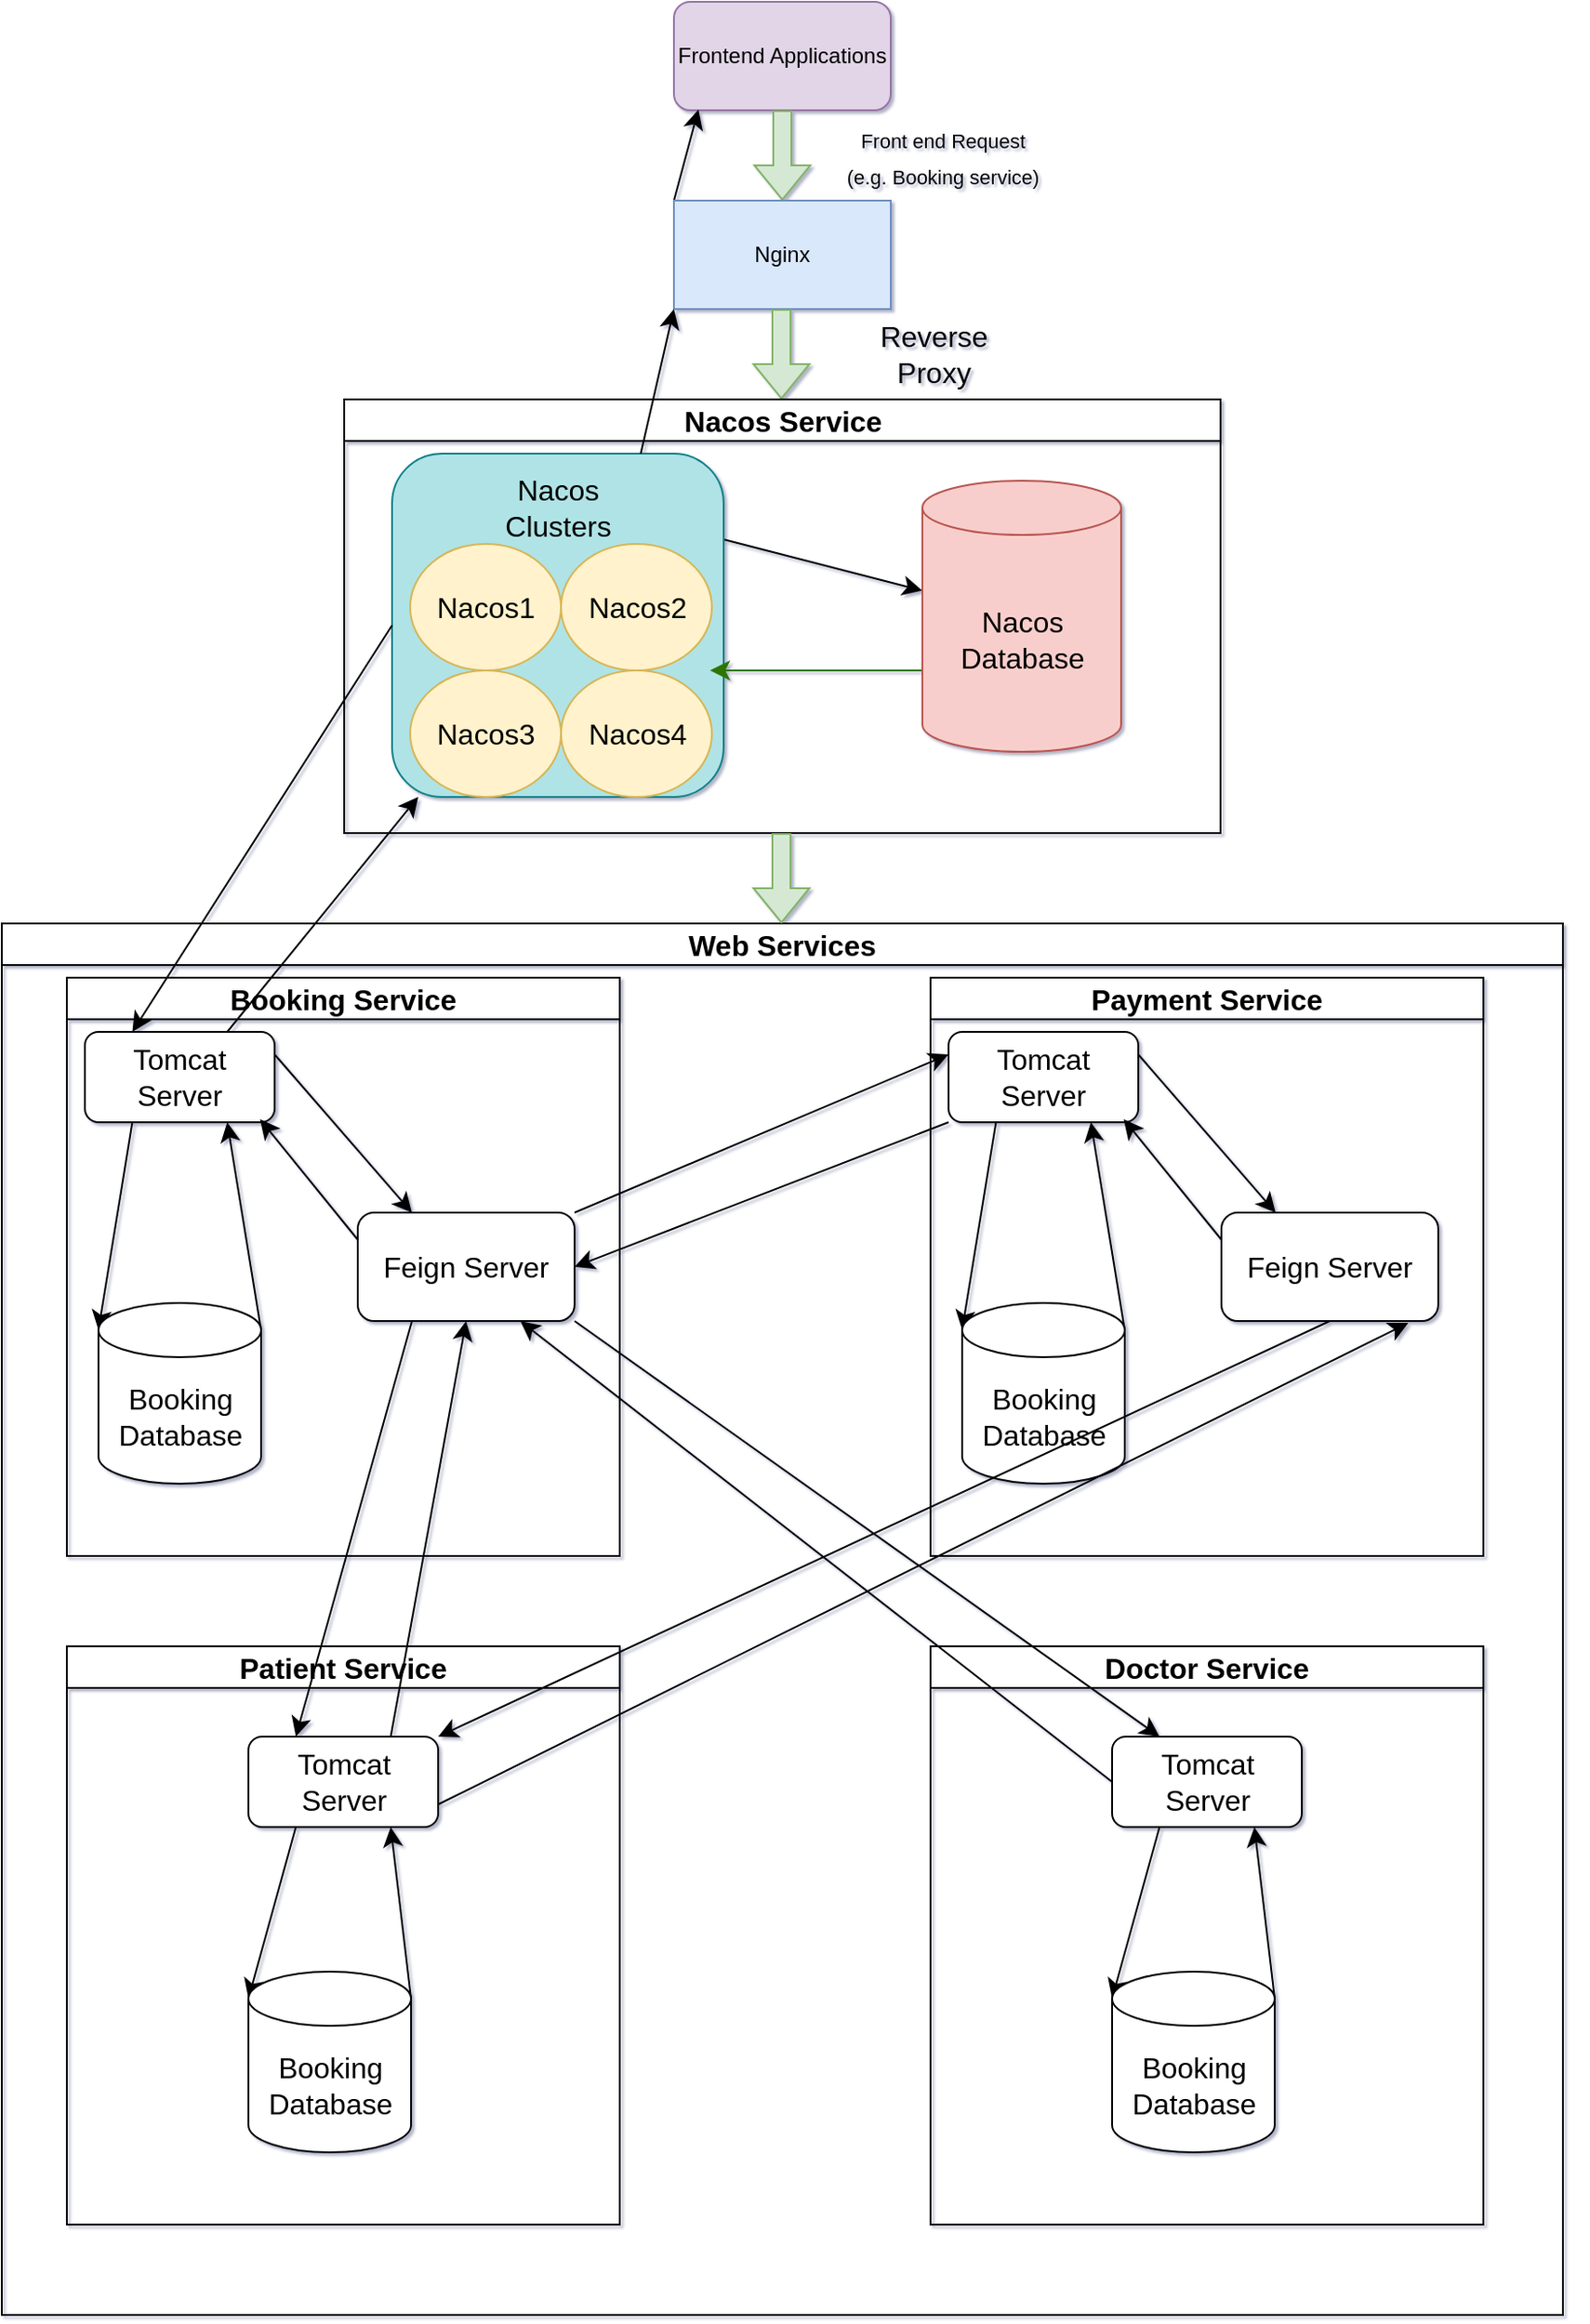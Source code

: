 <mxfile version="21.6.1" type="device">
  <diagram name="Page-1" id="5f0bae14-7c28-e335-631c-24af17079c00">
    <mxGraphModel dx="2047" dy="1382" grid="1" gridSize="10" guides="1" tooltips="1" connect="1" arrows="1" fold="1" page="1" pageScale="1" pageWidth="4681" pageHeight="3300" background="none" math="0" shadow="1">
      <root>
        <mxCell id="0" />
        <mxCell id="1" parent="0" />
        <mxCell id="jPvqtnYLJRj_eyyXHJ-Q-1" value="Frontend Applications" style="rounded=1;whiteSpace=wrap;html=1;fillColor=#e1d5e7;strokeColor=#9673a6;" parent="1" vertex="1">
          <mxGeometry x="2206" y="160" width="120" height="60" as="geometry" />
        </mxCell>
        <mxCell id="jPvqtnYLJRj_eyyXHJ-Q-2" value="" style="shape=flexArrow;endArrow=classic;html=1;rounded=0;exitX=0.5;exitY=1;exitDx=0;exitDy=0;fillColor=#d5e8d4;strokeColor=#82b366;" parent="1" source="jPvqtnYLJRj_eyyXHJ-Q-1" edge="1">
          <mxGeometry width="50" height="50" relative="1" as="geometry">
            <mxPoint x="2226" y="390" as="sourcePoint" />
            <mxPoint x="2266" y="270" as="targetPoint" />
          </mxGeometry>
        </mxCell>
        <mxCell id="t3KPmfPiuo9anuLnNl-u-99" style="edgeStyle=none;curved=1;rounded=0;orthogonalLoop=1;jettySize=auto;html=1;exitX=0;exitY=0;exitDx=0;exitDy=0;entryX=0.113;entryY=0.993;entryDx=0;entryDy=0;entryPerimeter=0;fontSize=12;startSize=8;endSize=8;" edge="1" parent="1" source="jPvqtnYLJRj_eyyXHJ-Q-3" target="jPvqtnYLJRj_eyyXHJ-Q-1">
          <mxGeometry relative="1" as="geometry" />
        </mxCell>
        <mxCell id="jPvqtnYLJRj_eyyXHJ-Q-3" value="Nginx" style="rounded=0;whiteSpace=wrap;html=1;fillColor=#dae8fc;strokeColor=#6c8ebf;" parent="1" vertex="1">
          <mxGeometry x="2206" y="270" width="120" height="60" as="geometry" />
        </mxCell>
        <mxCell id="t3KPmfPiuo9anuLnNl-u-4" value="" style="shape=flexArrow;endArrow=classic;html=1;rounded=0;exitX=0.5;exitY=1;exitDx=0;exitDy=0;fillColor=#d5e8d4;strokeColor=#82b366;" edge="1" parent="1">
          <mxGeometry width="50" height="50" relative="1" as="geometry">
            <mxPoint x="2265.5" y="330" as="sourcePoint" />
            <mxPoint x="2265.5" y="380" as="targetPoint" />
          </mxGeometry>
        </mxCell>
        <mxCell id="t3KPmfPiuo9anuLnNl-u-5" value="&lt;font style=&quot;font-size: 11px;&quot;&gt;Front end Request (e.g. Booking service)&lt;/font&gt;" style="text;html=1;strokeColor=none;fillColor=none;align=center;verticalAlign=middle;whiteSpace=wrap;rounded=0;fontSize=16;" vertex="1" parent="1">
          <mxGeometry x="2300" y="230" width="110" height="30" as="geometry" />
        </mxCell>
        <mxCell id="t3KPmfPiuo9anuLnNl-u-6" value="Nacos Service" style="swimlane;whiteSpace=wrap;html=1;fontSize=16;" vertex="1" parent="1">
          <mxGeometry x="2023.5" y="380" width="485" height="240" as="geometry" />
        </mxCell>
        <mxCell id="t3KPmfPiuo9anuLnNl-u-10" value="" style="edgeStyle=none;curved=1;rounded=0;orthogonalLoop=1;jettySize=auto;html=1;fontSize=12;startSize=8;endSize=8;exitX=1;exitY=0.25;exitDx=0;exitDy=0;" edge="1" parent="t3KPmfPiuo9anuLnNl-u-6" source="t3KPmfPiuo9anuLnNl-u-1" target="t3KPmfPiuo9anuLnNl-u-9">
          <mxGeometry relative="1" as="geometry" />
        </mxCell>
        <mxCell id="t3KPmfPiuo9anuLnNl-u-1" value="" style="rounded=1;whiteSpace=wrap;html=1;fillColor=#b0e3e6;strokeColor=#0e8088;" vertex="1" parent="t3KPmfPiuo9anuLnNl-u-6">
          <mxGeometry x="26.5" y="30" width="183.5" height="190" as="geometry" />
        </mxCell>
        <mxCell id="t3KPmfPiuo9anuLnNl-u-11" style="edgeStyle=none;curved=1;rounded=0;orthogonalLoop=1;jettySize=auto;html=1;exitX=0;exitY=0;exitDx=0;exitDy=105;exitPerimeter=0;fontSize=12;startSize=8;endSize=8;fillColor=#60a917;strokeColor=#2D7600;" edge="1" parent="t3KPmfPiuo9anuLnNl-u-6" source="t3KPmfPiuo9anuLnNl-u-9">
          <mxGeometry relative="1" as="geometry">
            <mxPoint x="202.5" y="150" as="targetPoint" />
          </mxGeometry>
        </mxCell>
        <mxCell id="t3KPmfPiuo9anuLnNl-u-9" value="Nacos Database" style="shape=cylinder3;whiteSpace=wrap;html=1;boundedLbl=1;backgroundOutline=1;size=15;fontSize=16;fillColor=#f8cecc;strokeColor=#b85450;" vertex="1" parent="t3KPmfPiuo9anuLnNl-u-6">
          <mxGeometry x="320" y="45" width="110" height="150" as="geometry" />
        </mxCell>
        <mxCell id="t3KPmfPiuo9anuLnNl-u-102" value="Nacos1" style="ellipse;whiteSpace=wrap;html=1;fontSize=16;fillColor=#fff2cc;strokeColor=#d6b656;" vertex="1" parent="t3KPmfPiuo9anuLnNl-u-6">
          <mxGeometry x="36.5" y="80" width="83.5" height="70" as="geometry" />
        </mxCell>
        <mxCell id="t3KPmfPiuo9anuLnNl-u-107" value="Nacos2" style="ellipse;whiteSpace=wrap;html=1;fontSize=16;fillColor=#fff2cc;strokeColor=#d6b656;" vertex="1" parent="t3KPmfPiuo9anuLnNl-u-6">
          <mxGeometry x="120" y="80" width="83.5" height="70" as="geometry" />
        </mxCell>
        <mxCell id="t3KPmfPiuo9anuLnNl-u-108" value="Nacos3" style="ellipse;whiteSpace=wrap;html=1;fontSize=16;fillColor=#fff2cc;strokeColor=#d6b656;" vertex="1" parent="t3KPmfPiuo9anuLnNl-u-6">
          <mxGeometry x="36.5" y="150" width="83.5" height="70" as="geometry" />
        </mxCell>
        <mxCell id="t3KPmfPiuo9anuLnNl-u-109" value="Nacos4" style="ellipse;whiteSpace=wrap;html=1;fontSize=16;fillColor=#fff2cc;strokeColor=#d6b656;" vertex="1" parent="t3KPmfPiuo9anuLnNl-u-6">
          <mxGeometry x="120" y="150" width="83.5" height="70" as="geometry" />
        </mxCell>
        <mxCell id="t3KPmfPiuo9anuLnNl-u-110" value="Nacos Clusters" style="text;html=1;strokeColor=none;fillColor=none;align=center;verticalAlign=middle;whiteSpace=wrap;rounded=0;fontSize=16;" vertex="1" parent="t3KPmfPiuo9anuLnNl-u-6">
          <mxGeometry x="88.25" y="45" width="60" height="30" as="geometry" />
        </mxCell>
        <mxCell id="t3KPmfPiuo9anuLnNl-u-12" value="Web Services" style="swimlane;whiteSpace=wrap;html=1;fontSize=16;" vertex="1" parent="1">
          <mxGeometry x="1834" y="670" width="864" height="770" as="geometry" />
        </mxCell>
        <mxCell id="t3KPmfPiuo9anuLnNl-u-21" value="Booking Service" style="swimlane;whiteSpace=wrap;html=1;fontSize=16;" vertex="1" parent="t3KPmfPiuo9anuLnNl-u-12">
          <mxGeometry x="36" y="30" width="306" height="320" as="geometry" />
        </mxCell>
        <mxCell id="t3KPmfPiuo9anuLnNl-u-55" style="edgeStyle=none;curved=1;rounded=0;orthogonalLoop=1;jettySize=auto;html=1;exitX=0.25;exitY=1;exitDx=0;exitDy=0;entryX=0;entryY=0;entryDx=0;entryDy=15;entryPerimeter=0;fontSize=12;startSize=8;endSize=8;" edge="1" parent="t3KPmfPiuo9anuLnNl-u-21" source="t3KPmfPiuo9anuLnNl-u-23" target="t3KPmfPiuo9anuLnNl-u-25">
          <mxGeometry relative="1" as="geometry" />
        </mxCell>
        <mxCell id="t3KPmfPiuo9anuLnNl-u-58" style="edgeStyle=none;curved=1;rounded=0;orthogonalLoop=1;jettySize=auto;html=1;exitX=1;exitY=0.25;exitDx=0;exitDy=0;entryX=0.25;entryY=0;entryDx=0;entryDy=0;fontSize=12;startSize=8;endSize=8;" edge="1" parent="t3KPmfPiuo9anuLnNl-u-21" source="t3KPmfPiuo9anuLnNl-u-23" target="t3KPmfPiuo9anuLnNl-u-57">
          <mxGeometry relative="1" as="geometry" />
        </mxCell>
        <mxCell id="t3KPmfPiuo9anuLnNl-u-23" value="Tomcat Server" style="rounded=1;whiteSpace=wrap;html=1;fontSize=16;" vertex="1" parent="t3KPmfPiuo9anuLnNl-u-21">
          <mxGeometry x="10" y="30" width="105" height="50" as="geometry" />
        </mxCell>
        <mxCell id="t3KPmfPiuo9anuLnNl-u-56" style="edgeStyle=none;curved=1;rounded=0;orthogonalLoop=1;jettySize=auto;html=1;exitX=1;exitY=0;exitDx=0;exitDy=15;exitPerimeter=0;entryX=0.75;entryY=1;entryDx=0;entryDy=0;fontSize=12;startSize=8;endSize=8;" edge="1" parent="t3KPmfPiuo9anuLnNl-u-21" source="t3KPmfPiuo9anuLnNl-u-25" target="t3KPmfPiuo9anuLnNl-u-23">
          <mxGeometry relative="1" as="geometry" />
        </mxCell>
        <mxCell id="t3KPmfPiuo9anuLnNl-u-25" value="Booking Database" style="shape=cylinder3;whiteSpace=wrap;html=1;boundedLbl=1;backgroundOutline=1;size=15;fontSize=16;" vertex="1" parent="t3KPmfPiuo9anuLnNl-u-21">
          <mxGeometry x="17.5" y="180" width="90" height="100" as="geometry" />
        </mxCell>
        <mxCell id="t3KPmfPiuo9anuLnNl-u-59" style="edgeStyle=none;curved=1;rounded=0;orthogonalLoop=1;jettySize=auto;html=1;exitX=0;exitY=0.25;exitDx=0;exitDy=0;entryX=0.923;entryY=0.967;entryDx=0;entryDy=0;entryPerimeter=0;fontSize=12;startSize=8;endSize=8;" edge="1" parent="t3KPmfPiuo9anuLnNl-u-21" source="t3KPmfPiuo9anuLnNl-u-57" target="t3KPmfPiuo9anuLnNl-u-23">
          <mxGeometry relative="1" as="geometry" />
        </mxCell>
        <mxCell id="t3KPmfPiuo9anuLnNl-u-57" value="Feign Server" style="rounded=1;whiteSpace=wrap;html=1;fontSize=16;" vertex="1" parent="t3KPmfPiuo9anuLnNl-u-21">
          <mxGeometry x="161" y="130" width="120" height="60" as="geometry" />
        </mxCell>
        <mxCell id="t3KPmfPiuo9anuLnNl-u-60" value="Payment Service" style="swimlane;whiteSpace=wrap;html=1;fontSize=16;" vertex="1" parent="t3KPmfPiuo9anuLnNl-u-12">
          <mxGeometry x="514" y="30" width="306" height="320" as="geometry" />
        </mxCell>
        <mxCell id="t3KPmfPiuo9anuLnNl-u-61" style="edgeStyle=none;curved=1;rounded=0;orthogonalLoop=1;jettySize=auto;html=1;exitX=0.25;exitY=1;exitDx=0;exitDy=0;entryX=0;entryY=0;entryDx=0;entryDy=15;entryPerimeter=0;fontSize=12;startSize=8;endSize=8;" edge="1" parent="t3KPmfPiuo9anuLnNl-u-60" source="t3KPmfPiuo9anuLnNl-u-63" target="t3KPmfPiuo9anuLnNl-u-65">
          <mxGeometry relative="1" as="geometry" />
        </mxCell>
        <mxCell id="t3KPmfPiuo9anuLnNl-u-62" style="edgeStyle=none;curved=1;rounded=0;orthogonalLoop=1;jettySize=auto;html=1;exitX=1;exitY=0.25;exitDx=0;exitDy=0;entryX=0.25;entryY=0;entryDx=0;entryDy=0;fontSize=12;startSize=8;endSize=8;" edge="1" parent="t3KPmfPiuo9anuLnNl-u-60" source="t3KPmfPiuo9anuLnNl-u-63" target="t3KPmfPiuo9anuLnNl-u-67">
          <mxGeometry relative="1" as="geometry" />
        </mxCell>
        <mxCell id="t3KPmfPiuo9anuLnNl-u-63" value="Tomcat Server" style="rounded=1;whiteSpace=wrap;html=1;fontSize=16;" vertex="1" parent="t3KPmfPiuo9anuLnNl-u-60">
          <mxGeometry x="10" y="30" width="105" height="50" as="geometry" />
        </mxCell>
        <mxCell id="t3KPmfPiuo9anuLnNl-u-64" style="edgeStyle=none;curved=1;rounded=0;orthogonalLoop=1;jettySize=auto;html=1;exitX=1;exitY=0;exitDx=0;exitDy=15;exitPerimeter=0;entryX=0.75;entryY=1;entryDx=0;entryDy=0;fontSize=12;startSize=8;endSize=8;" edge="1" parent="t3KPmfPiuo9anuLnNl-u-60" source="t3KPmfPiuo9anuLnNl-u-65" target="t3KPmfPiuo9anuLnNl-u-63">
          <mxGeometry relative="1" as="geometry" />
        </mxCell>
        <mxCell id="t3KPmfPiuo9anuLnNl-u-65" value="Booking Database" style="shape=cylinder3;whiteSpace=wrap;html=1;boundedLbl=1;backgroundOutline=1;size=15;fontSize=16;" vertex="1" parent="t3KPmfPiuo9anuLnNl-u-60">
          <mxGeometry x="17.5" y="180" width="90" height="100" as="geometry" />
        </mxCell>
        <mxCell id="t3KPmfPiuo9anuLnNl-u-66" style="edgeStyle=none;curved=1;rounded=0;orthogonalLoop=1;jettySize=auto;html=1;exitX=0;exitY=0.25;exitDx=0;exitDy=0;entryX=0.923;entryY=0.967;entryDx=0;entryDy=0;entryPerimeter=0;fontSize=12;startSize=8;endSize=8;" edge="1" parent="t3KPmfPiuo9anuLnNl-u-60" source="t3KPmfPiuo9anuLnNl-u-67" target="t3KPmfPiuo9anuLnNl-u-63">
          <mxGeometry relative="1" as="geometry" />
        </mxCell>
        <mxCell id="t3KPmfPiuo9anuLnNl-u-67" value="Feign Server" style="rounded=1;whiteSpace=wrap;html=1;fontSize=16;" vertex="1" parent="t3KPmfPiuo9anuLnNl-u-60">
          <mxGeometry x="161" y="130" width="120" height="60" as="geometry" />
        </mxCell>
        <mxCell id="t3KPmfPiuo9anuLnNl-u-69" value="Patient Service" style="swimlane;whiteSpace=wrap;html=1;fontSize=16;" vertex="1" parent="t3KPmfPiuo9anuLnNl-u-12">
          <mxGeometry x="36" y="400" width="306" height="320" as="geometry" />
        </mxCell>
        <mxCell id="t3KPmfPiuo9anuLnNl-u-70" style="edgeStyle=none;curved=1;rounded=0;orthogonalLoop=1;jettySize=auto;html=1;exitX=0.25;exitY=1;exitDx=0;exitDy=0;entryX=0;entryY=0;entryDx=0;entryDy=15;entryPerimeter=0;fontSize=12;startSize=8;endSize=8;" edge="1" parent="t3KPmfPiuo9anuLnNl-u-69" source="t3KPmfPiuo9anuLnNl-u-72" target="t3KPmfPiuo9anuLnNl-u-74">
          <mxGeometry relative="1" as="geometry" />
        </mxCell>
        <mxCell id="t3KPmfPiuo9anuLnNl-u-72" value="Tomcat Server" style="rounded=1;whiteSpace=wrap;html=1;fontSize=16;" vertex="1" parent="t3KPmfPiuo9anuLnNl-u-69">
          <mxGeometry x="100.5" y="50" width="105" height="50" as="geometry" />
        </mxCell>
        <mxCell id="t3KPmfPiuo9anuLnNl-u-73" style="edgeStyle=none;curved=1;rounded=0;orthogonalLoop=1;jettySize=auto;html=1;exitX=1;exitY=0;exitDx=0;exitDy=15;exitPerimeter=0;entryX=0.75;entryY=1;entryDx=0;entryDy=0;fontSize=12;startSize=8;endSize=8;" edge="1" parent="t3KPmfPiuo9anuLnNl-u-69" source="t3KPmfPiuo9anuLnNl-u-74" target="t3KPmfPiuo9anuLnNl-u-72">
          <mxGeometry relative="1" as="geometry" />
        </mxCell>
        <mxCell id="t3KPmfPiuo9anuLnNl-u-74" value="Booking Database" style="shape=cylinder3;whiteSpace=wrap;html=1;boundedLbl=1;backgroundOutline=1;size=15;fontSize=16;" vertex="1" parent="t3KPmfPiuo9anuLnNl-u-69">
          <mxGeometry x="100.5" y="180" width="90" height="100" as="geometry" />
        </mxCell>
        <mxCell id="t3KPmfPiuo9anuLnNl-u-85" value="Doctor Service" style="swimlane;whiteSpace=wrap;html=1;fontSize=16;" vertex="1" parent="t3KPmfPiuo9anuLnNl-u-12">
          <mxGeometry x="514" y="400" width="306" height="320" as="geometry" />
        </mxCell>
        <mxCell id="t3KPmfPiuo9anuLnNl-u-86" style="edgeStyle=none;curved=1;rounded=0;orthogonalLoop=1;jettySize=auto;html=1;exitX=0.25;exitY=1;exitDx=0;exitDy=0;entryX=0;entryY=0;entryDx=0;entryDy=15;entryPerimeter=0;fontSize=12;startSize=8;endSize=8;" edge="1" parent="t3KPmfPiuo9anuLnNl-u-85" source="t3KPmfPiuo9anuLnNl-u-87" target="t3KPmfPiuo9anuLnNl-u-89">
          <mxGeometry relative="1" as="geometry" />
        </mxCell>
        <mxCell id="t3KPmfPiuo9anuLnNl-u-87" value="Tomcat Server" style="rounded=1;whiteSpace=wrap;html=1;fontSize=16;" vertex="1" parent="t3KPmfPiuo9anuLnNl-u-85">
          <mxGeometry x="100.5" y="50" width="105" height="50" as="geometry" />
        </mxCell>
        <mxCell id="t3KPmfPiuo9anuLnNl-u-88" style="edgeStyle=none;curved=1;rounded=0;orthogonalLoop=1;jettySize=auto;html=1;exitX=1;exitY=0;exitDx=0;exitDy=15;exitPerimeter=0;entryX=0.75;entryY=1;entryDx=0;entryDy=0;fontSize=12;startSize=8;endSize=8;" edge="1" parent="t3KPmfPiuo9anuLnNl-u-85" source="t3KPmfPiuo9anuLnNl-u-89" target="t3KPmfPiuo9anuLnNl-u-87">
          <mxGeometry relative="1" as="geometry" />
        </mxCell>
        <mxCell id="t3KPmfPiuo9anuLnNl-u-89" value="Booking Database" style="shape=cylinder3;whiteSpace=wrap;html=1;boundedLbl=1;backgroundOutline=1;size=15;fontSize=16;" vertex="1" parent="t3KPmfPiuo9anuLnNl-u-85">
          <mxGeometry x="100.5" y="180" width="90" height="100" as="geometry" />
        </mxCell>
        <mxCell id="t3KPmfPiuo9anuLnNl-u-90" style="edgeStyle=none;curved=1;rounded=0;orthogonalLoop=1;jettySize=auto;html=1;exitX=0.25;exitY=1;exitDx=0;exitDy=0;entryX=0.25;entryY=0;entryDx=0;entryDy=0;fontSize=12;startSize=8;endSize=8;" edge="1" parent="t3KPmfPiuo9anuLnNl-u-12" source="t3KPmfPiuo9anuLnNl-u-57" target="t3KPmfPiuo9anuLnNl-u-72">
          <mxGeometry relative="1" as="geometry" />
        </mxCell>
        <mxCell id="t3KPmfPiuo9anuLnNl-u-91" style="edgeStyle=none;curved=1;rounded=0;orthogonalLoop=1;jettySize=auto;html=1;exitX=0.75;exitY=0;exitDx=0;exitDy=0;entryX=0.5;entryY=1;entryDx=0;entryDy=0;fontSize=12;startSize=8;endSize=8;" edge="1" parent="t3KPmfPiuo9anuLnNl-u-12" source="t3KPmfPiuo9anuLnNl-u-72" target="t3KPmfPiuo9anuLnNl-u-57">
          <mxGeometry relative="1" as="geometry" />
        </mxCell>
        <mxCell id="t3KPmfPiuo9anuLnNl-u-92" style="edgeStyle=none;curved=1;rounded=0;orthogonalLoop=1;jettySize=auto;html=1;exitX=1;exitY=1;exitDx=0;exitDy=0;entryX=0.25;entryY=0;entryDx=0;entryDy=0;fontSize=12;startSize=8;endSize=8;" edge="1" parent="t3KPmfPiuo9anuLnNl-u-12" source="t3KPmfPiuo9anuLnNl-u-57" target="t3KPmfPiuo9anuLnNl-u-87">
          <mxGeometry relative="1" as="geometry" />
        </mxCell>
        <mxCell id="t3KPmfPiuo9anuLnNl-u-94" style="edgeStyle=none;curved=1;rounded=0;orthogonalLoop=1;jettySize=auto;html=1;exitX=0;exitY=0.5;exitDx=0;exitDy=0;entryX=0.75;entryY=1;entryDx=0;entryDy=0;fontSize=12;startSize=8;endSize=8;" edge="1" parent="t3KPmfPiuo9anuLnNl-u-12" source="t3KPmfPiuo9anuLnNl-u-87" target="t3KPmfPiuo9anuLnNl-u-57">
          <mxGeometry relative="1" as="geometry" />
        </mxCell>
        <mxCell id="t3KPmfPiuo9anuLnNl-u-111" style="edgeStyle=none;curved=1;rounded=0;orthogonalLoop=1;jettySize=auto;html=1;exitX=0.5;exitY=1;exitDx=0;exitDy=0;entryX=1;entryY=0;entryDx=0;entryDy=0;fontSize=12;startSize=8;endSize=8;" edge="1" parent="t3KPmfPiuo9anuLnNl-u-12" source="t3KPmfPiuo9anuLnNl-u-67" target="t3KPmfPiuo9anuLnNl-u-72">
          <mxGeometry relative="1" as="geometry" />
        </mxCell>
        <mxCell id="t3KPmfPiuo9anuLnNl-u-112" style="edgeStyle=none;curved=1;rounded=0;orthogonalLoop=1;jettySize=auto;html=1;exitX=1;exitY=0.75;exitDx=0;exitDy=0;entryX=0.862;entryY=1.017;entryDx=0;entryDy=0;entryPerimeter=0;fontSize=12;startSize=8;endSize=8;" edge="1" parent="t3KPmfPiuo9anuLnNl-u-12" source="t3KPmfPiuo9anuLnNl-u-72" target="t3KPmfPiuo9anuLnNl-u-67">
          <mxGeometry relative="1" as="geometry" />
        </mxCell>
        <mxCell id="t3KPmfPiuo9anuLnNl-u-113" style="edgeStyle=none;curved=1;rounded=0;orthogonalLoop=1;jettySize=auto;html=1;exitX=1;exitY=0;exitDx=0;exitDy=0;entryX=0;entryY=0.25;entryDx=0;entryDy=0;fontSize=12;startSize=8;endSize=8;" edge="1" parent="t3KPmfPiuo9anuLnNl-u-12" source="t3KPmfPiuo9anuLnNl-u-57" target="t3KPmfPiuo9anuLnNl-u-63">
          <mxGeometry relative="1" as="geometry" />
        </mxCell>
        <mxCell id="t3KPmfPiuo9anuLnNl-u-114" style="edgeStyle=none;curved=1;rounded=0;orthogonalLoop=1;jettySize=auto;html=1;exitX=0;exitY=1;exitDx=0;exitDy=0;entryX=1;entryY=0.5;entryDx=0;entryDy=0;fontSize=12;startSize=8;endSize=8;" edge="1" parent="t3KPmfPiuo9anuLnNl-u-12" source="t3KPmfPiuo9anuLnNl-u-63" target="t3KPmfPiuo9anuLnNl-u-57">
          <mxGeometry relative="1" as="geometry" />
        </mxCell>
        <mxCell id="t3KPmfPiuo9anuLnNl-u-13" value="" style="shape=flexArrow;endArrow=classic;html=1;rounded=0;exitX=0.5;exitY=1;exitDx=0;exitDy=0;fillColor=#d5e8d4;strokeColor=#82b366;" edge="1" parent="1">
          <mxGeometry width="50" height="50" relative="1" as="geometry">
            <mxPoint x="2265.5" y="620" as="sourcePoint" />
            <mxPoint x="2265.5" y="670" as="targetPoint" />
          </mxGeometry>
        </mxCell>
        <mxCell id="t3KPmfPiuo9anuLnNl-u-68" style="edgeStyle=none;curved=1;rounded=0;orthogonalLoop=1;jettySize=auto;html=1;exitX=1;exitY=0;exitDx=0;exitDy=0;fontSize=12;startSize=8;endSize=8;" edge="1" parent="1" source="t3KPmfPiuo9anuLnNl-u-12" target="t3KPmfPiuo9anuLnNl-u-12">
          <mxGeometry relative="1" as="geometry" />
        </mxCell>
        <mxCell id="t3KPmfPiuo9anuLnNl-u-95" style="edgeStyle=none;curved=1;rounded=0;orthogonalLoop=1;jettySize=auto;html=1;exitX=0;exitY=0.5;exitDx=0;exitDy=0;entryX=0.25;entryY=0;entryDx=0;entryDy=0;fontSize=12;startSize=8;endSize=8;" edge="1" parent="1" source="t3KPmfPiuo9anuLnNl-u-1" target="t3KPmfPiuo9anuLnNl-u-23">
          <mxGeometry relative="1" as="geometry" />
        </mxCell>
        <mxCell id="t3KPmfPiuo9anuLnNl-u-96" style="edgeStyle=none;curved=1;rounded=0;orthogonalLoop=1;jettySize=auto;html=1;exitX=0.75;exitY=0;exitDx=0;exitDy=0;fontSize=12;startSize=8;endSize=8;" edge="1" parent="1" source="t3KPmfPiuo9anuLnNl-u-23" target="t3KPmfPiuo9anuLnNl-u-1">
          <mxGeometry relative="1" as="geometry" />
        </mxCell>
        <mxCell id="t3KPmfPiuo9anuLnNl-u-97" style="edgeStyle=none;curved=1;rounded=0;orthogonalLoop=1;jettySize=auto;html=1;exitX=0.75;exitY=0;exitDx=0;exitDy=0;entryX=0;entryY=1;entryDx=0;entryDy=0;fontSize=12;startSize=8;endSize=8;" edge="1" parent="1" source="t3KPmfPiuo9anuLnNl-u-1" target="jPvqtnYLJRj_eyyXHJ-Q-3">
          <mxGeometry relative="1" as="geometry" />
        </mxCell>
        <mxCell id="t3KPmfPiuo9anuLnNl-u-100" value="Reverse Proxy" style="text;html=1;strokeColor=none;fillColor=none;align=center;verticalAlign=middle;whiteSpace=wrap;rounded=0;fontSize=16;" vertex="1" parent="1">
          <mxGeometry x="2320" y="340" width="60" height="30" as="geometry" />
        </mxCell>
      </root>
    </mxGraphModel>
  </diagram>
</mxfile>
